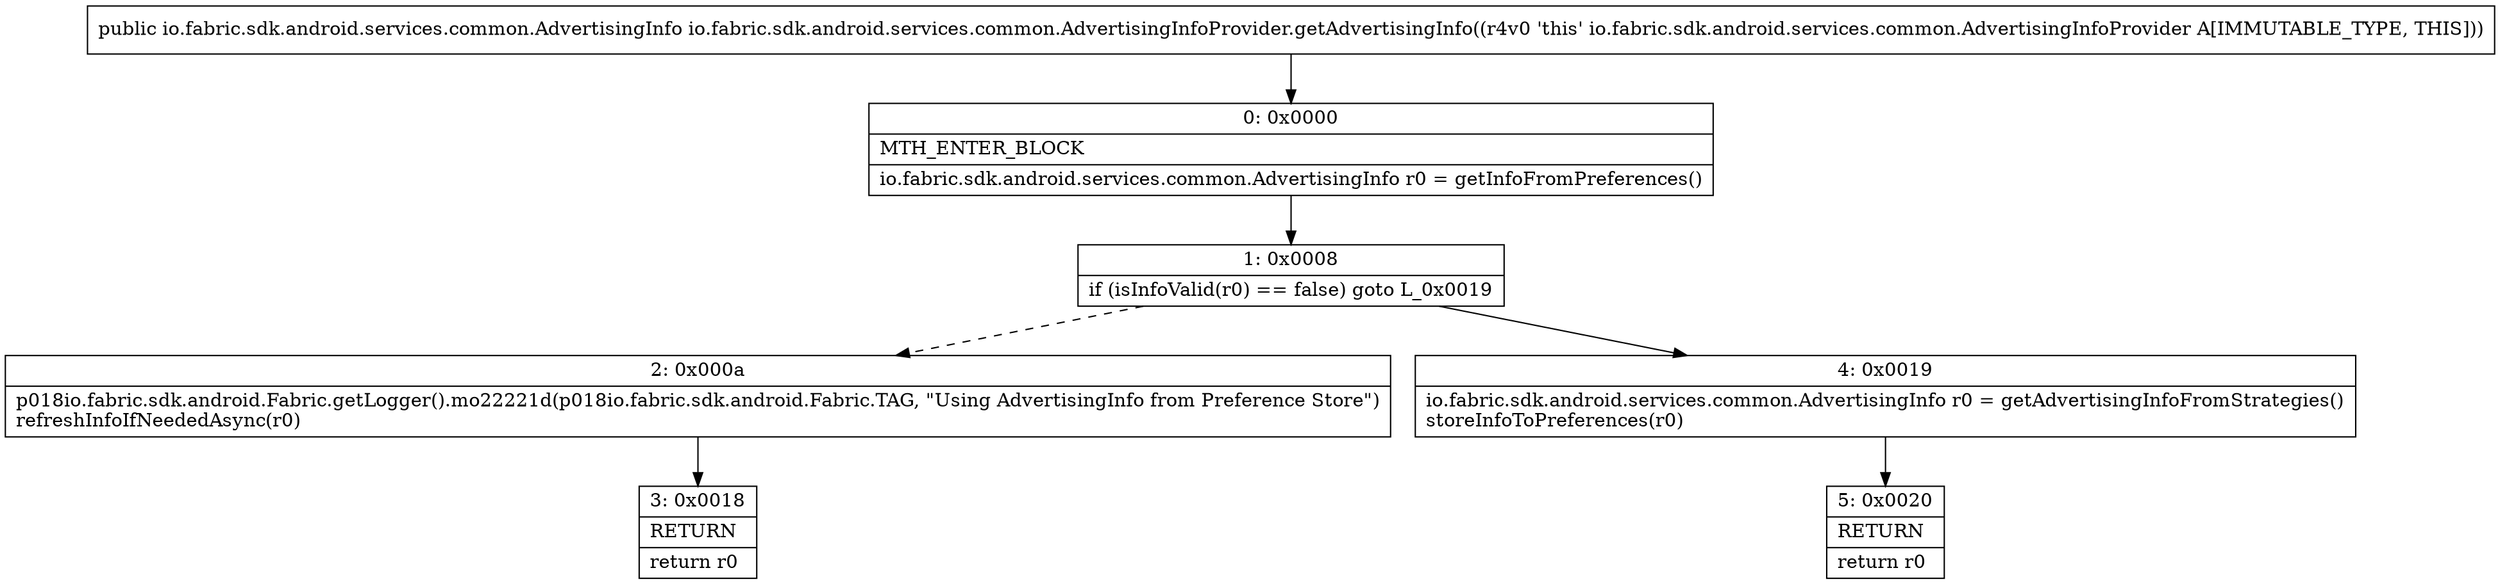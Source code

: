 digraph "CFG forio.fabric.sdk.android.services.common.AdvertisingInfoProvider.getAdvertisingInfo()Lio\/fabric\/sdk\/android\/services\/common\/AdvertisingInfo;" {
Node_0 [shape=record,label="{0\:\ 0x0000|MTH_ENTER_BLOCK\l|io.fabric.sdk.android.services.common.AdvertisingInfo r0 = getInfoFromPreferences()\l}"];
Node_1 [shape=record,label="{1\:\ 0x0008|if (isInfoValid(r0) == false) goto L_0x0019\l}"];
Node_2 [shape=record,label="{2\:\ 0x000a|p018io.fabric.sdk.android.Fabric.getLogger().mo22221d(p018io.fabric.sdk.android.Fabric.TAG, \"Using AdvertisingInfo from Preference Store\")\lrefreshInfoIfNeededAsync(r0)\l}"];
Node_3 [shape=record,label="{3\:\ 0x0018|RETURN\l|return r0\l}"];
Node_4 [shape=record,label="{4\:\ 0x0019|io.fabric.sdk.android.services.common.AdvertisingInfo r0 = getAdvertisingInfoFromStrategies()\lstoreInfoToPreferences(r0)\l}"];
Node_5 [shape=record,label="{5\:\ 0x0020|RETURN\l|return r0\l}"];
MethodNode[shape=record,label="{public io.fabric.sdk.android.services.common.AdvertisingInfo io.fabric.sdk.android.services.common.AdvertisingInfoProvider.getAdvertisingInfo((r4v0 'this' io.fabric.sdk.android.services.common.AdvertisingInfoProvider A[IMMUTABLE_TYPE, THIS])) }"];
MethodNode -> Node_0;
Node_0 -> Node_1;
Node_1 -> Node_2[style=dashed];
Node_1 -> Node_4;
Node_2 -> Node_3;
Node_4 -> Node_5;
}

